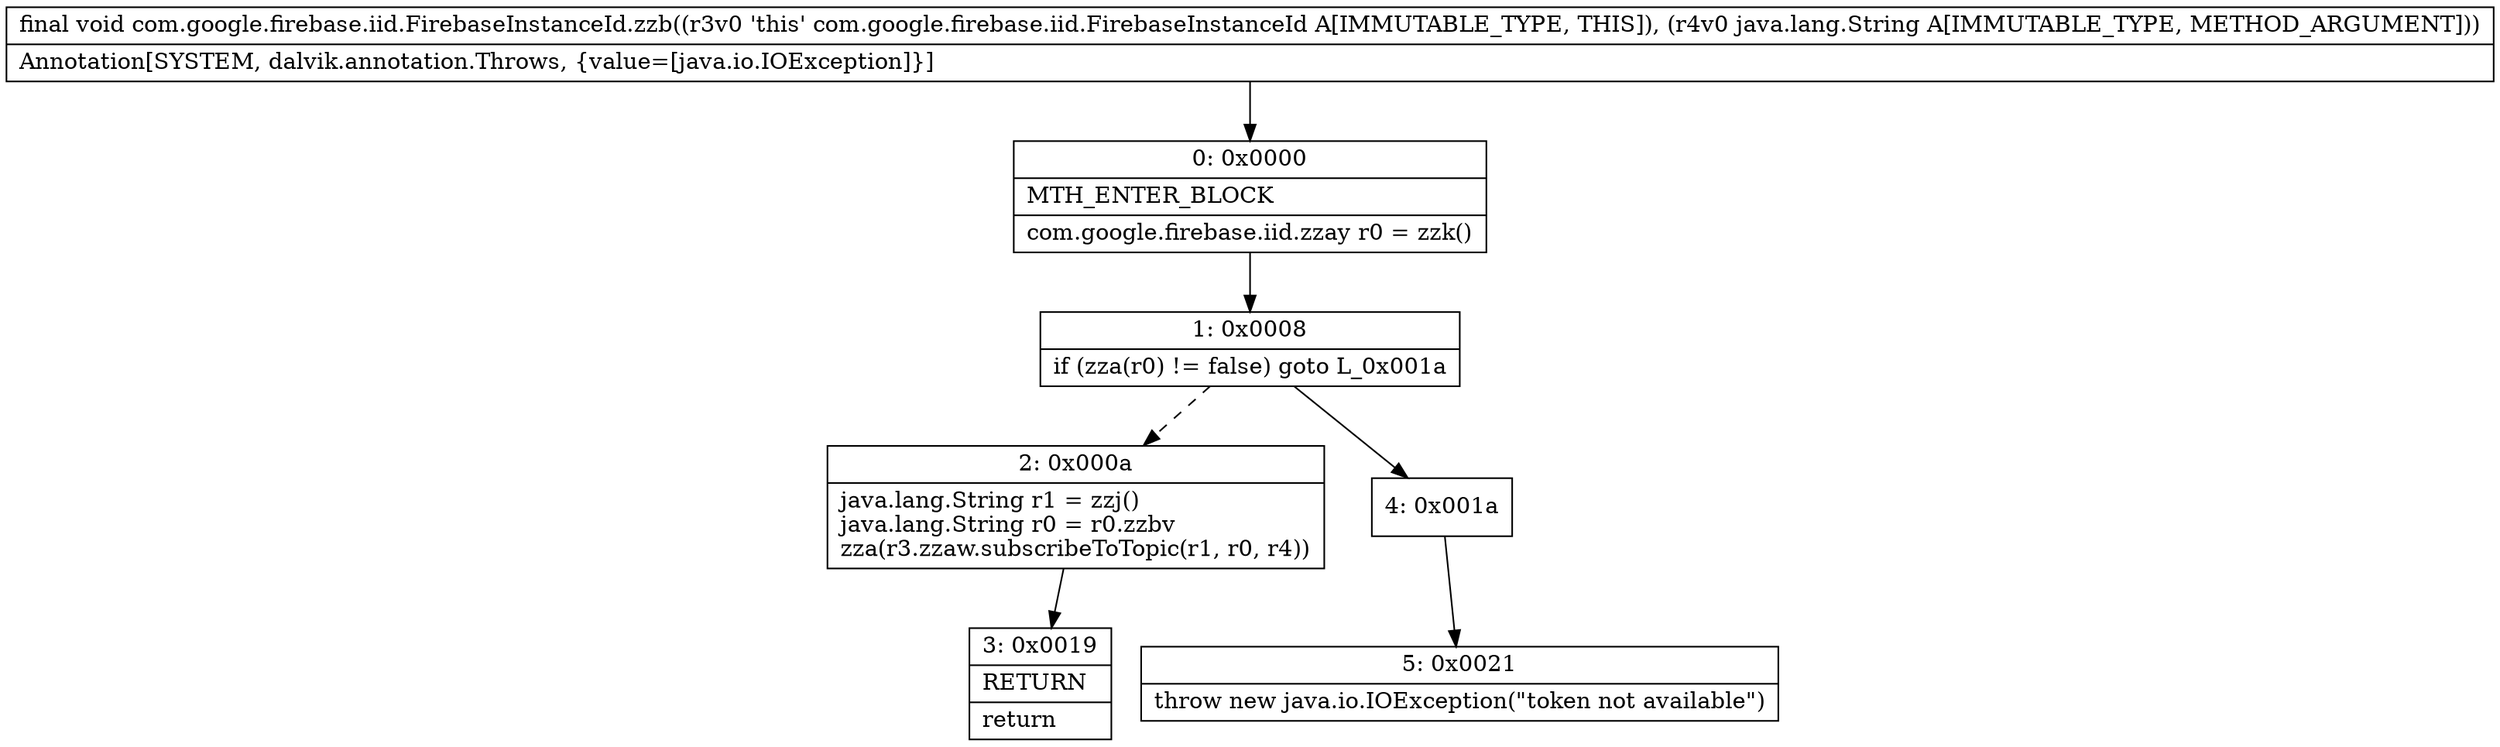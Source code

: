 digraph "CFG forcom.google.firebase.iid.FirebaseInstanceId.zzb(Ljava\/lang\/String;)V" {
Node_0 [shape=record,label="{0\:\ 0x0000|MTH_ENTER_BLOCK\l|com.google.firebase.iid.zzay r0 = zzk()\l}"];
Node_1 [shape=record,label="{1\:\ 0x0008|if (zza(r0) != false) goto L_0x001a\l}"];
Node_2 [shape=record,label="{2\:\ 0x000a|java.lang.String r1 = zzj()\ljava.lang.String r0 = r0.zzbv\lzza(r3.zzaw.subscribeToTopic(r1, r0, r4))\l}"];
Node_3 [shape=record,label="{3\:\ 0x0019|RETURN\l|return\l}"];
Node_4 [shape=record,label="{4\:\ 0x001a}"];
Node_5 [shape=record,label="{5\:\ 0x0021|throw new java.io.IOException(\"token not available\")\l}"];
MethodNode[shape=record,label="{final void com.google.firebase.iid.FirebaseInstanceId.zzb((r3v0 'this' com.google.firebase.iid.FirebaseInstanceId A[IMMUTABLE_TYPE, THIS]), (r4v0 java.lang.String A[IMMUTABLE_TYPE, METHOD_ARGUMENT]))  | Annotation[SYSTEM, dalvik.annotation.Throws, \{value=[java.io.IOException]\}]\l}"];
MethodNode -> Node_0;
Node_0 -> Node_1;
Node_1 -> Node_2[style=dashed];
Node_1 -> Node_4;
Node_2 -> Node_3;
Node_4 -> Node_5;
}

